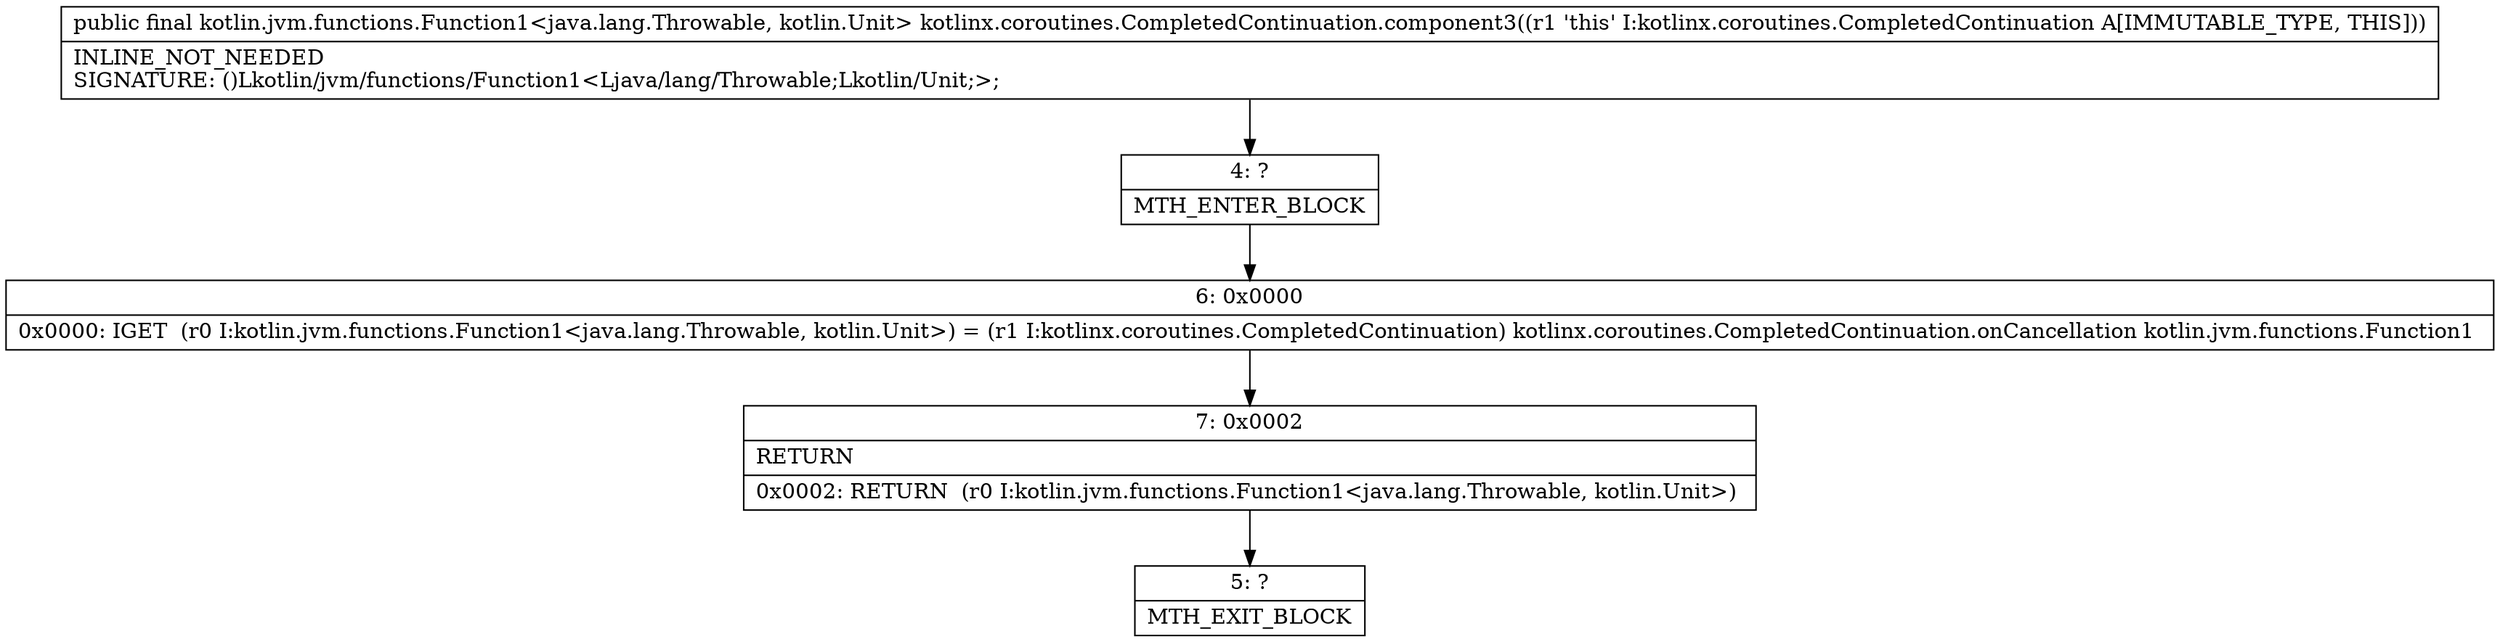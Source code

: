 digraph "CFG forkotlinx.coroutines.CompletedContinuation.component3()Lkotlin\/jvm\/functions\/Function1;" {
Node_4 [shape=record,label="{4\:\ ?|MTH_ENTER_BLOCK\l}"];
Node_6 [shape=record,label="{6\:\ 0x0000|0x0000: IGET  (r0 I:kotlin.jvm.functions.Function1\<java.lang.Throwable, kotlin.Unit\>) = (r1 I:kotlinx.coroutines.CompletedContinuation) kotlinx.coroutines.CompletedContinuation.onCancellation kotlin.jvm.functions.Function1 \l}"];
Node_7 [shape=record,label="{7\:\ 0x0002|RETURN\l|0x0002: RETURN  (r0 I:kotlin.jvm.functions.Function1\<java.lang.Throwable, kotlin.Unit\>) \l}"];
Node_5 [shape=record,label="{5\:\ ?|MTH_EXIT_BLOCK\l}"];
MethodNode[shape=record,label="{public final kotlin.jvm.functions.Function1\<java.lang.Throwable, kotlin.Unit\> kotlinx.coroutines.CompletedContinuation.component3((r1 'this' I:kotlinx.coroutines.CompletedContinuation A[IMMUTABLE_TYPE, THIS]))  | INLINE_NOT_NEEDED\lSIGNATURE: ()Lkotlin\/jvm\/functions\/Function1\<Ljava\/lang\/Throwable;Lkotlin\/Unit;\>;\l}"];
MethodNode -> Node_4;Node_4 -> Node_6;
Node_6 -> Node_7;
Node_7 -> Node_5;
}

